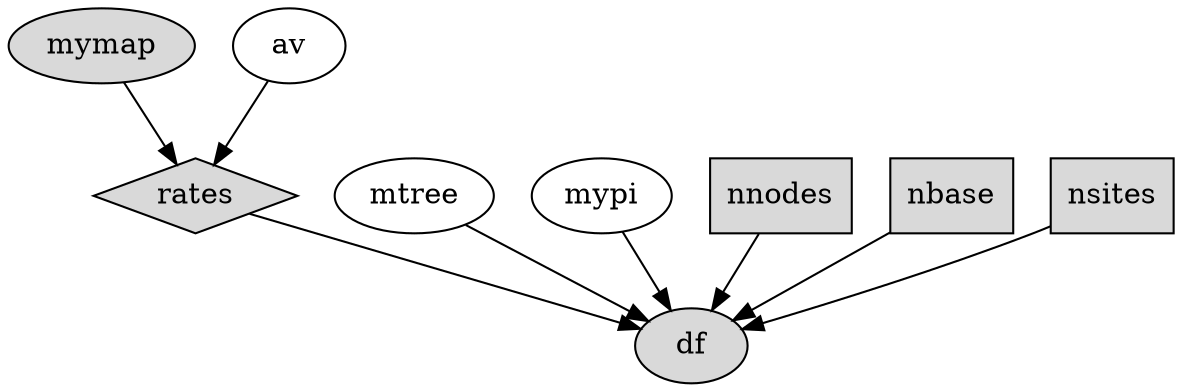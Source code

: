 digraph MCPhyloModel {
	"mymap" [shape="ellipse", style="filled", fillcolor="gray85"];
		"mymap" -> "rates";
	"av" [shape="ellipse"];
		"av" -> "rates";
	"df" [shape="ellipse", style="filled", fillcolor="gray85"];
	"mtree" [shape="ellipse"];
		"mtree" -> "df";
	"mypi" [shape="ellipse"];
		"mypi" -> "df";
	"rates" [shape="diamond", style="filled", fillcolor="gray85"];
		"rates" -> "df";
	"nnodes" [shape="box", style="filled", fillcolor="gray85"];
		"nnodes" -> "df";
	"nbase" [shape="box", style="filled", fillcolor="gray85"];
		"nbase" -> "df";
	"nsites" [shape="box", style="filled", fillcolor="gray85"];
		"nsites" -> "df";
}
